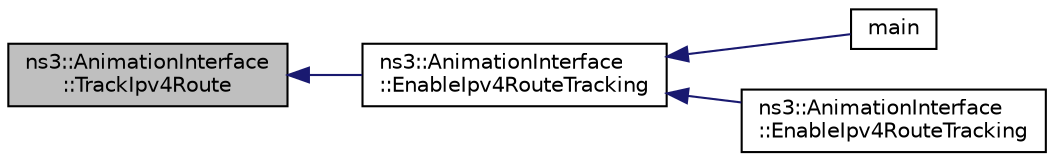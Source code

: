 digraph "ns3::AnimationInterface::TrackIpv4Route"
{
  edge [fontname="Helvetica",fontsize="10",labelfontname="Helvetica",labelfontsize="10"];
  node [fontname="Helvetica",fontsize="10",shape=record];
  rankdir="LR";
  Node1 [label="ns3::AnimationInterface\l::TrackIpv4Route",height=0.2,width=0.4,color="black", fillcolor="grey75", style="filled", fontcolor="black"];
  Node1 -> Node2 [dir="back",color="midnightblue",fontsize="10",style="solid"];
  Node2 [label="ns3::AnimationInterface\l::EnableIpv4RouteTracking",height=0.2,width=0.4,color="black", fillcolor="white", style="filled",URL="$d6/d1a/classns3_1_1AnimationInterface.html#a98e4bbb60184f59a5643b61aaa7a25a3",tooltip="Enable tracking of the Ipv4 routing table for all Nodes. "];
  Node2 -> Node3 [dir="back",color="midnightblue",fontsize="10",style="solid"];
  Node3 [label="main",height=0.2,width=0.4,color="black", fillcolor="white", style="filled",URL="$d9/d2d/wireless-animation_8cc.html#a0ddf1224851353fc92bfbff6f499fa97"];
  Node2 -> Node4 [dir="back",color="midnightblue",fontsize="10",style="solid"];
  Node4 [label="ns3::AnimationInterface\l::EnableIpv4RouteTracking",height=0.2,width=0.4,color="black", fillcolor="white", style="filled",URL="$d6/d1a/classns3_1_1AnimationInterface.html#a619ed6b1b95f1f9d70805376229253d1",tooltip="Enable tracking of the Ipv4 routing table for a set of Nodes. "];
}
